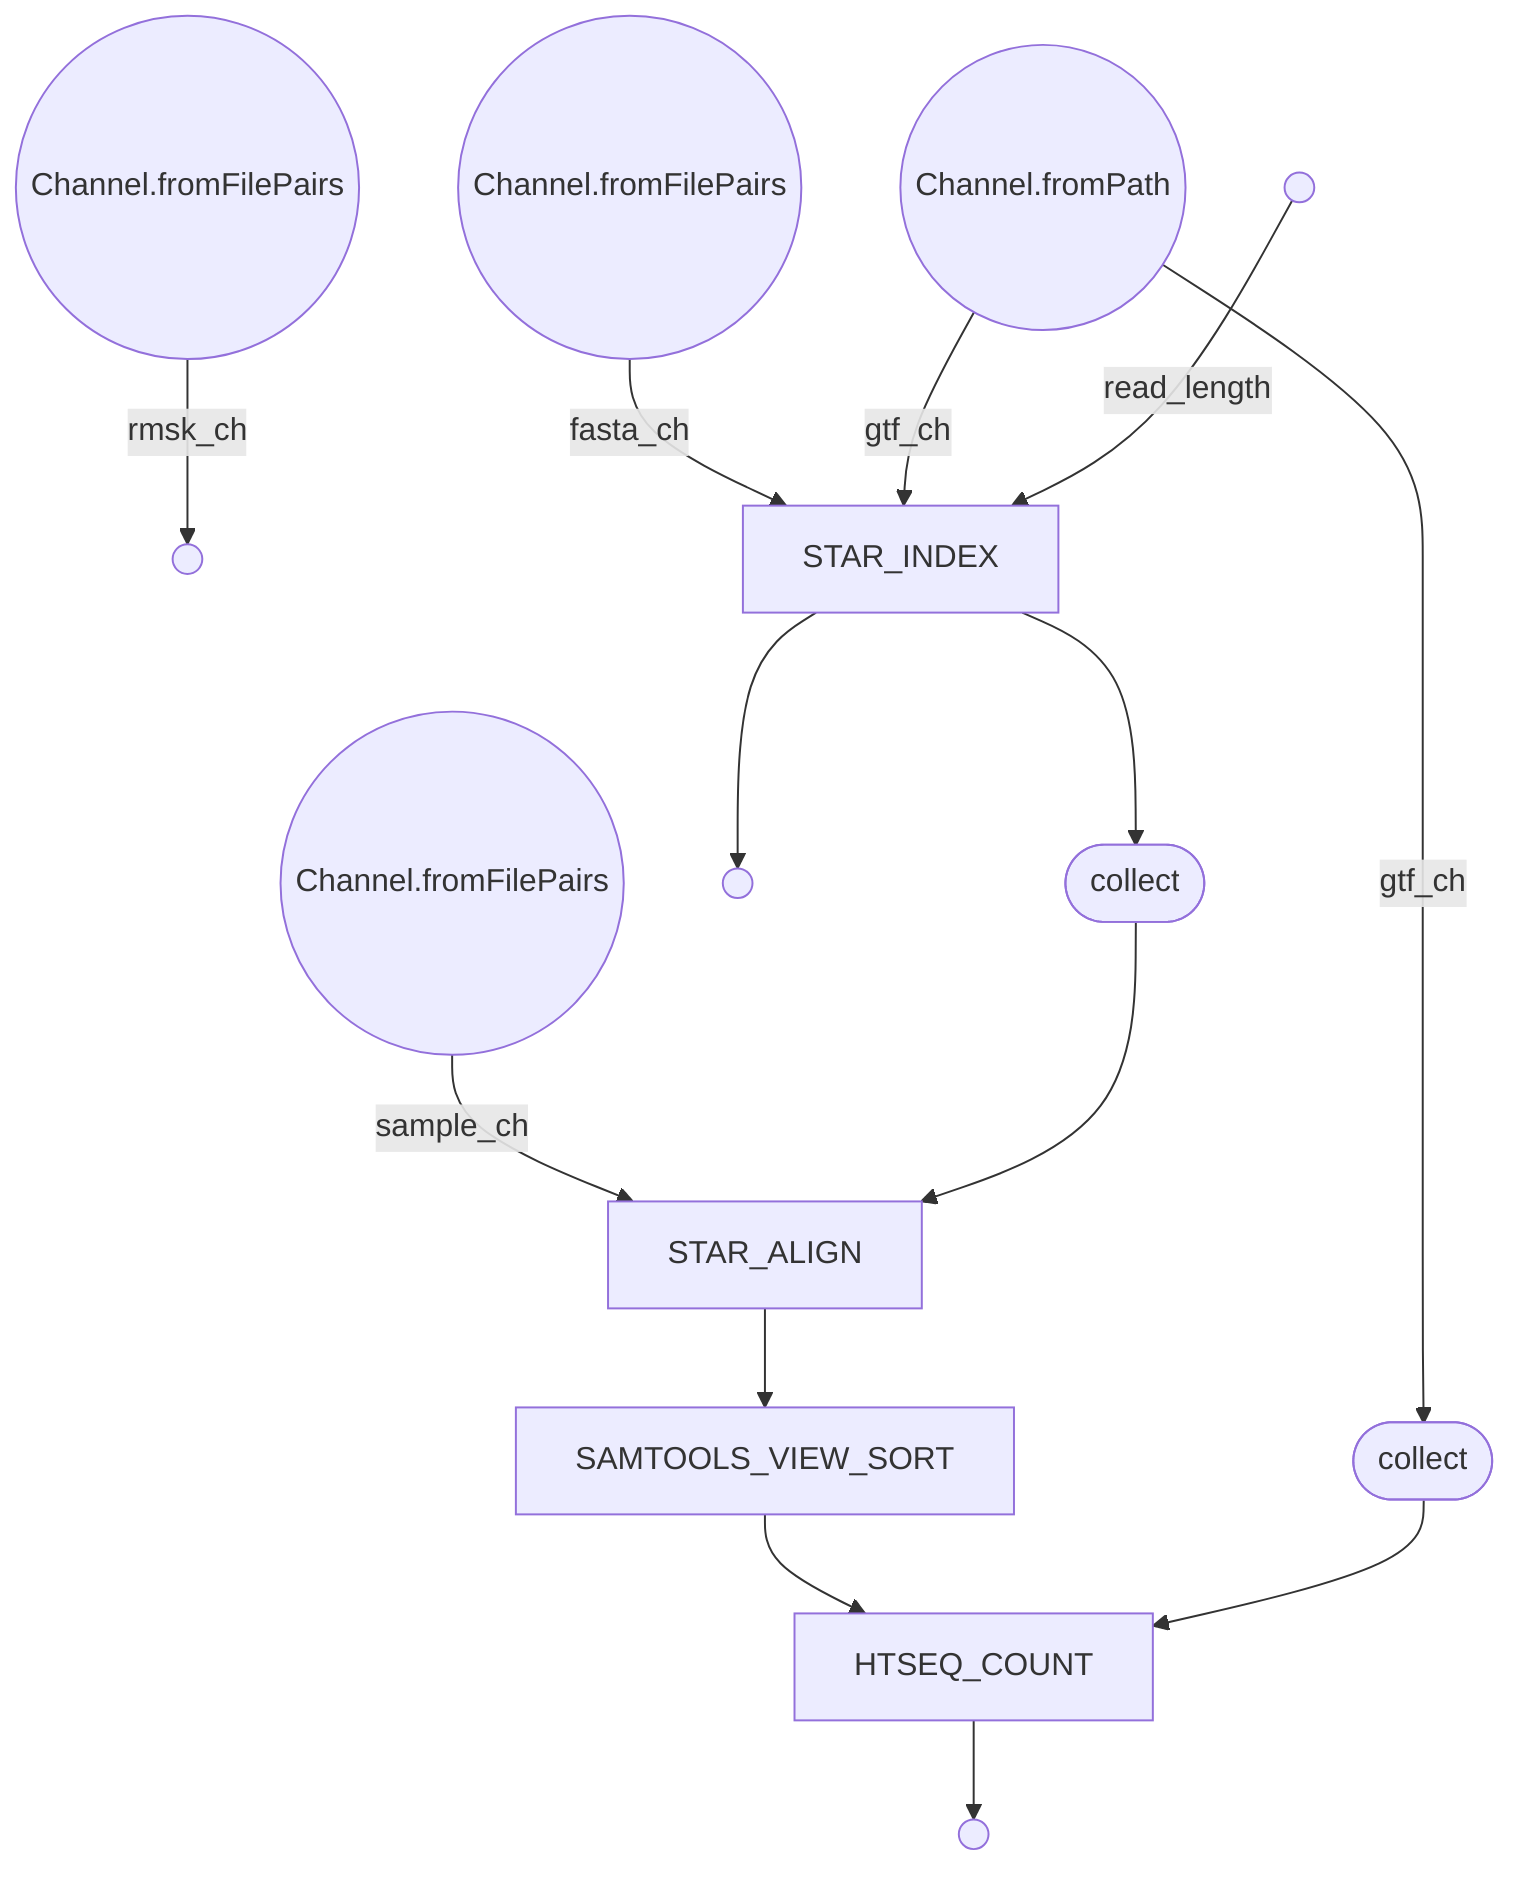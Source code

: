 flowchart TD
    p0((Channel.fromFilePairs))
    p1((Channel.fromPath))
    p2((Channel.fromFilePairs))
    p3((Channel.fromFilePairs))
    p4(( ))
    p5(( ))
    p6[STAR_INDEX]
    p7(( ))
    p8([collect])
    p9[STAR_ALIGN]
    p10[SAMTOOLS_VIEW_SORT]
    p11([collect])
    p12[HTSEQ_COUNT]
    p13(( ))
    p0 -->|fasta_ch| p6
    p1 -->|gtf_ch| p6
    p2 -->|sample_ch| p9
    p3 -->|rmsk_ch| p4
    p5 -->|read_length| p6
    p6 --> p8
    p6 --> p7
    p8 --> p9
    p9 --> p10
    p10 --> p12
    p1 -->|gtf_ch| p11
    p11 --> p12
    p12 --> p13